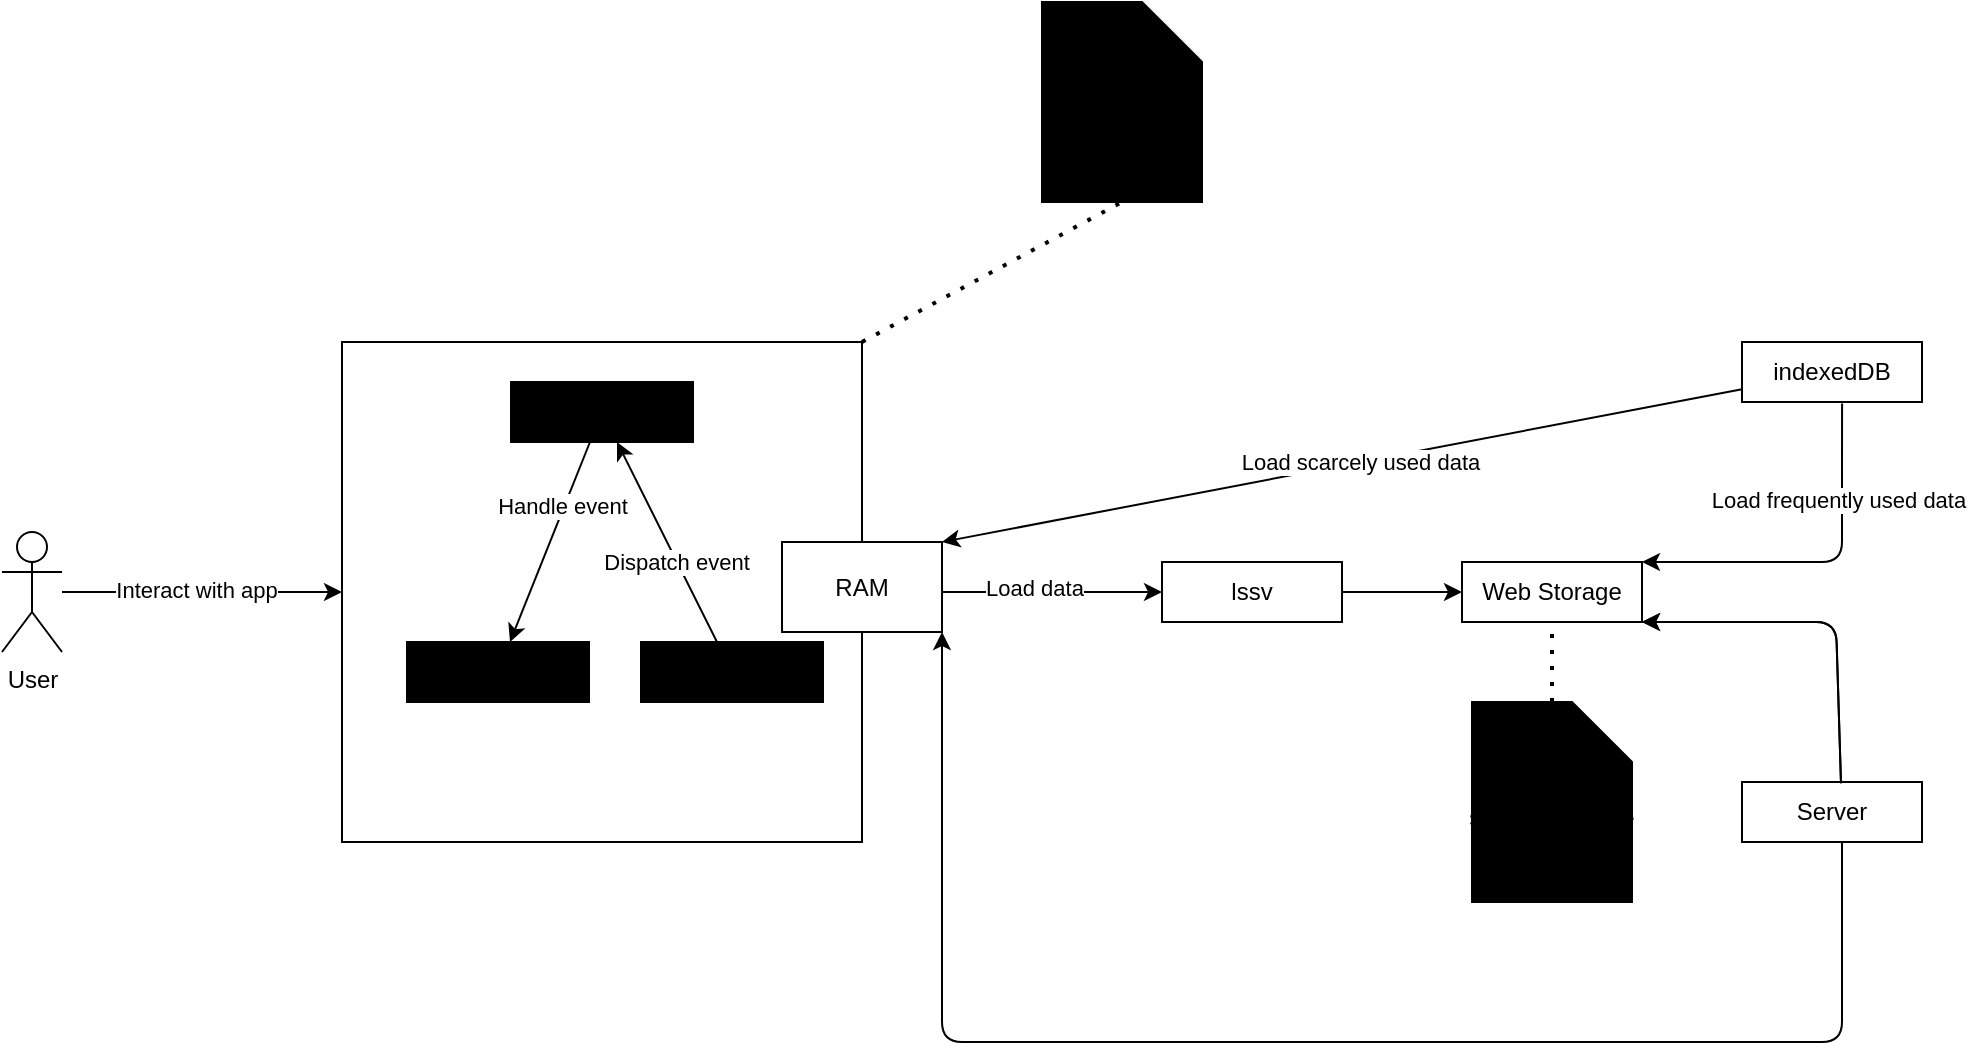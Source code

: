 <mxfile>
    <diagram id="blNkFEcjNNpLREGytegV" name="Page-1">
        <mxGraphModel dx="2602" dy="1958" grid="1" gridSize="10" guides="1" tooltips="1" connect="1" arrows="1" fold="1" page="1" pageScale="1" pageWidth="850" pageHeight="1100" math="0" shadow="0">
            <root>
                <mxCell id="0"/>
                <mxCell id="1" parent="0"/>
                <mxCell id="23" style="edgeStyle=none;html=1;" parent="1" source="3" target="2" edge="1">
                    <mxGeometry relative="1" as="geometry"/>
                </mxCell>
                <mxCell id="24" value="Interact with app" style="edgeLabel;html=1;align=center;verticalAlign=middle;resizable=0;points=[];" parent="23" vertex="1" connectable="0">
                    <mxGeometry x="-0.044" y="1" relative="1" as="geometry">
                        <mxPoint as="offset"/>
                    </mxGeometry>
                </mxCell>
                <mxCell id="3" value="User" style="shape=umlActor;verticalLabelPosition=bottom;verticalAlign=top;html=1;outlineConnect=0;" parent="1" vertex="1">
                    <mxGeometry x="-10" y="235" width="30" height="60" as="geometry"/>
                </mxCell>
                <mxCell id="13" style="edgeStyle=none;html=1;exitX=1;exitY=0.5;exitDx=0;exitDy=0;entryX=0;entryY=0.5;entryDx=0;entryDy=0;" parent="1" source="6" target="5" edge="1">
                    <mxGeometry relative="1" as="geometry">
                        <mxPoint x="630" y="290" as="targetPoint"/>
                    </mxGeometry>
                </mxCell>
                <mxCell id="12" style="edgeStyle=none;html=1;entryX=0;entryY=0.5;entryDx=0;entryDy=0;exitX=1;exitY=0.5;exitDx=0;exitDy=0;" parent="1" target="6" edge="1" source="2">
                    <mxGeometry relative="1" as="geometry">
                        <mxPoint x="426" y="265" as="sourcePoint"/>
                        <mxPoint x="470" y="290" as="targetPoint"/>
                    </mxGeometry>
                </mxCell>
                <mxCell id="21" value="Load data" style="edgeLabel;html=1;align=center;verticalAlign=middle;resizable=0;points=[];" parent="12" vertex="1" connectable="0">
                    <mxGeometry x="-0.176" relative="1" as="geometry">
                        <mxPoint x="24" y="-2" as="offset"/>
                    </mxGeometry>
                </mxCell>
                <mxCell id="6" value="lssv" style="rounded=0;whiteSpace=wrap;html=1;" parent="1" vertex="1">
                    <mxGeometry x="570" y="250" width="90" height="30" as="geometry"/>
                </mxCell>
                <mxCell id="10" value="" style="endArrow=none;dashed=1;html=1;dashPattern=1 3;strokeWidth=2;exitX=1;exitY=0;exitDx=0;exitDy=0;entryX=0.5;entryY=1;entryDx=0;entryDy=0;entryPerimeter=0;" parent="1" source="2" target="11" edge="1">
                    <mxGeometry width="50" height="50" relative="1" as="geometry">
                        <mxPoint x="360" y="150" as="sourcePoint"/>
                        <mxPoint x="460" y="60" as="targetPoint"/>
                    </mxGeometry>
                </mxCell>
                <mxCell id="11" value="Application" style="shape=note;whiteSpace=wrap;html=1;backgroundOutline=1;darkOpacity=0.05;fillColor=#000000;" parent="1" vertex="1">
                    <mxGeometry x="510" y="-30" width="80" height="100" as="geometry"/>
                </mxCell>
                <mxCell id="31" value="" style="group" parent="1" vertex="1" connectable="0">
                    <mxGeometry x="160" y="140" width="300" height="250" as="geometry"/>
                </mxCell>
                <mxCell id="39" value="" style="group" vertex="1" connectable="0" parent="31">
                    <mxGeometry width="300" height="250" as="geometry"/>
                </mxCell>
                <mxCell id="2" value="" style="rounded=0;whiteSpace=wrap;html=1;" parent="39" vertex="1">
                    <mxGeometry width="260" height="250" as="geometry"/>
                </mxCell>
                <mxCell id="25" value="&lt;font style=&quot;font-size: 10px&quot;&gt;Component 1&lt;/font&gt;" style="rounded=0;whiteSpace=wrap;html=1;fillColor=#000000;" parent="39" vertex="1">
                    <mxGeometry x="149.5" y="150" width="91" height="30" as="geometry"/>
                </mxCell>
                <mxCell id="26" value="&lt;font style=&quot;font-size: 10px&quot;&gt;Component 1&lt;/font&gt;" style="rounded=0;whiteSpace=wrap;html=1;fillColor=#000000;" parent="39" vertex="1">
                    <mxGeometry x="32.5" y="150" width="91" height="30" as="geometry"/>
                </mxCell>
                <mxCell id="34" value="" style="edgeStyle=none;html=1;" parent="39" source="27" target="26" edge="1">
                    <mxGeometry relative="1" as="geometry"/>
                </mxCell>
                <mxCell id="35" value="Handle event" style="edgeLabel;html=1;align=center;verticalAlign=middle;resizable=0;points=[];" parent="34" vertex="1" connectable="0">
                    <mxGeometry x="-0.36" y="-2" relative="1" as="geometry">
                        <mxPoint as="offset"/>
                    </mxGeometry>
                </mxCell>
                <mxCell id="27" value="&lt;font style=&quot;font-size: 10px&quot;&gt;window&lt;/font&gt;" style="rounded=0;whiteSpace=wrap;html=1;fillColor=#000000;" parent="39" vertex="1">
                    <mxGeometry x="84.5" y="20" width="91" height="30" as="geometry"/>
                </mxCell>
                <mxCell id="32" value="" style="edgeStyle=none;html=1;" parent="39" source="25" target="27" edge="1">
                    <mxGeometry relative="1" as="geometry"/>
                </mxCell>
                <mxCell id="33" value="Dispatch event" style="edgeLabel;html=1;align=center;verticalAlign=middle;resizable=0;points=[];" parent="32" vertex="1" connectable="0">
                    <mxGeometry x="-0.186" relative="1" as="geometry">
                        <mxPoint as="offset"/>
                    </mxGeometry>
                </mxCell>
                <mxCell id="37" value="RAM" style="rounded=0;whiteSpace=wrap;html=1;" vertex="1" parent="39">
                    <mxGeometry x="220" y="100" width="80" height="45" as="geometry"/>
                </mxCell>
                <mxCell id="36" value="" style="group" vertex="1" connectable="0" parent="1">
                    <mxGeometry x="720" y="140" width="230" height="280" as="geometry"/>
                </mxCell>
                <mxCell id="5" value="Web Storage" style="rounded=0;whiteSpace=wrap;html=1;" parent="36" vertex="1">
                    <mxGeometry y="110" width="90" height="30" as="geometry"/>
                </mxCell>
                <mxCell id="19" style="edgeStyle=none;html=1;entryX=1;entryY=0;entryDx=0;entryDy=0;exitX=0.556;exitY=1.023;exitDx=0;exitDy=0;exitPerimeter=0;" parent="36" source="7" target="5" edge="1">
                    <mxGeometry relative="1" as="geometry">
                        <mxPoint x="180" y="120.0" as="targetPoint"/>
                        <Array as="points">
                            <mxPoint x="190" y="60"/>
                            <mxPoint x="190" y="110"/>
                        </Array>
                    </mxGeometry>
                </mxCell>
                <mxCell id="40" value="Load frequently used data" style="edgeLabel;html=1;align=center;verticalAlign=middle;resizable=0;points=[];" vertex="1" connectable="0" parent="19">
                    <mxGeometry x="-0.464" y="-2" relative="1" as="geometry">
                        <mxPoint as="offset"/>
                    </mxGeometry>
                </mxCell>
                <mxCell id="7" value="indexedDB" style="rounded=0;whiteSpace=wrap;html=1;" parent="36" vertex="1">
                    <mxGeometry x="140" width="90" height="30" as="geometry"/>
                </mxCell>
                <mxCell id="18" style="edgeStyle=none;html=1;entryX=1;entryY=1;entryDx=0;entryDy=0;exitX=0.55;exitY=0.023;exitDx=0;exitDy=0;exitPerimeter=0;" parent="36" source="8" target="5" edge="1">
                    <mxGeometry relative="1" as="geometry">
                        <mxPoint x="185" y="120.0" as="targetPoint"/>
                        <Array as="points">
                            <mxPoint x="187" y="140"/>
                        </Array>
                    </mxGeometry>
                </mxCell>
                <mxCell id="8" value="Server" style="rounded=0;whiteSpace=wrap;html=1;" parent="36" vertex="1">
                    <mxGeometry x="140" y="220" width="90" height="30" as="geometry"/>
                </mxCell>
                <mxCell id="14" value="localStorage, sessionStorage" style="shape=note;whiteSpace=wrap;html=1;backgroundOutline=1;darkOpacity=0.05;fillColor=#000000;" parent="36" vertex="1">
                    <mxGeometry x="5" y="180" width="80" height="100" as="geometry"/>
                </mxCell>
                <mxCell id="17" value="" style="endArrow=none;dashed=1;html=1;dashPattern=1 3;strokeWidth=2;entryX=0.5;entryY=1;entryDx=0;entryDy=0;exitX=0.5;exitY=0;exitDx=0;exitDy=0;exitPerimeter=0;" parent="36" source="14" target="5" edge="1">
                    <mxGeometry width="50" height="50" relative="1" as="geometry">
                        <mxPoint x="-60" y="230" as="sourcePoint"/>
                        <mxPoint x="-10" y="180" as="targetPoint"/>
                    </mxGeometry>
                </mxCell>
                <mxCell id="20" style="edgeStyle=none;html=1;entryX=1;entryY=1;entryDx=0;entryDy=0;exitX=0.55;exitY=0.023;exitDx=0;exitDy=0;exitPerimeter=0;" parent="36" source="8" target="5" edge="1">
                    <mxGeometry relative="1" as="geometry">
                        <mxPoint x="90" y="140" as="targetPoint"/>
                        <mxPoint x="189.5" y="220.69" as="sourcePoint"/>
                        <Array as="points">
                            <mxPoint x="187" y="140"/>
                        </Array>
                    </mxGeometry>
                </mxCell>
                <mxCell id="41" style="edgeStyle=none;html=1;entryX=1;entryY=0;entryDx=0;entryDy=0;" edge="1" parent="1" source="7" target="37">
                    <mxGeometry relative="1" as="geometry">
                        <mxPoint x="630" y="155" as="targetPoint"/>
                    </mxGeometry>
                </mxCell>
                <mxCell id="44" value="Load scarcely used data" style="edgeLabel;html=1;align=center;verticalAlign=middle;resizable=0;points=[];" vertex="1" connectable="0" parent="41">
                    <mxGeometry x="-0.045" relative="1" as="geometry">
                        <mxPoint as="offset"/>
                    </mxGeometry>
                </mxCell>
                <mxCell id="42" style="edgeStyle=none;html=1;entryX=1;entryY=1;entryDx=0;entryDy=0;" edge="1" parent="1" target="37">
                    <mxGeometry relative="1" as="geometry">
                        <mxPoint x="520" y="490" as="targetPoint"/>
                        <mxPoint x="910" y="390" as="sourcePoint"/>
                        <Array as="points">
                            <mxPoint x="910" y="490"/>
                            <mxPoint x="460" y="490"/>
                        </Array>
                    </mxGeometry>
                </mxCell>
            </root>
        </mxGraphModel>
    </diagram>
</mxfile>